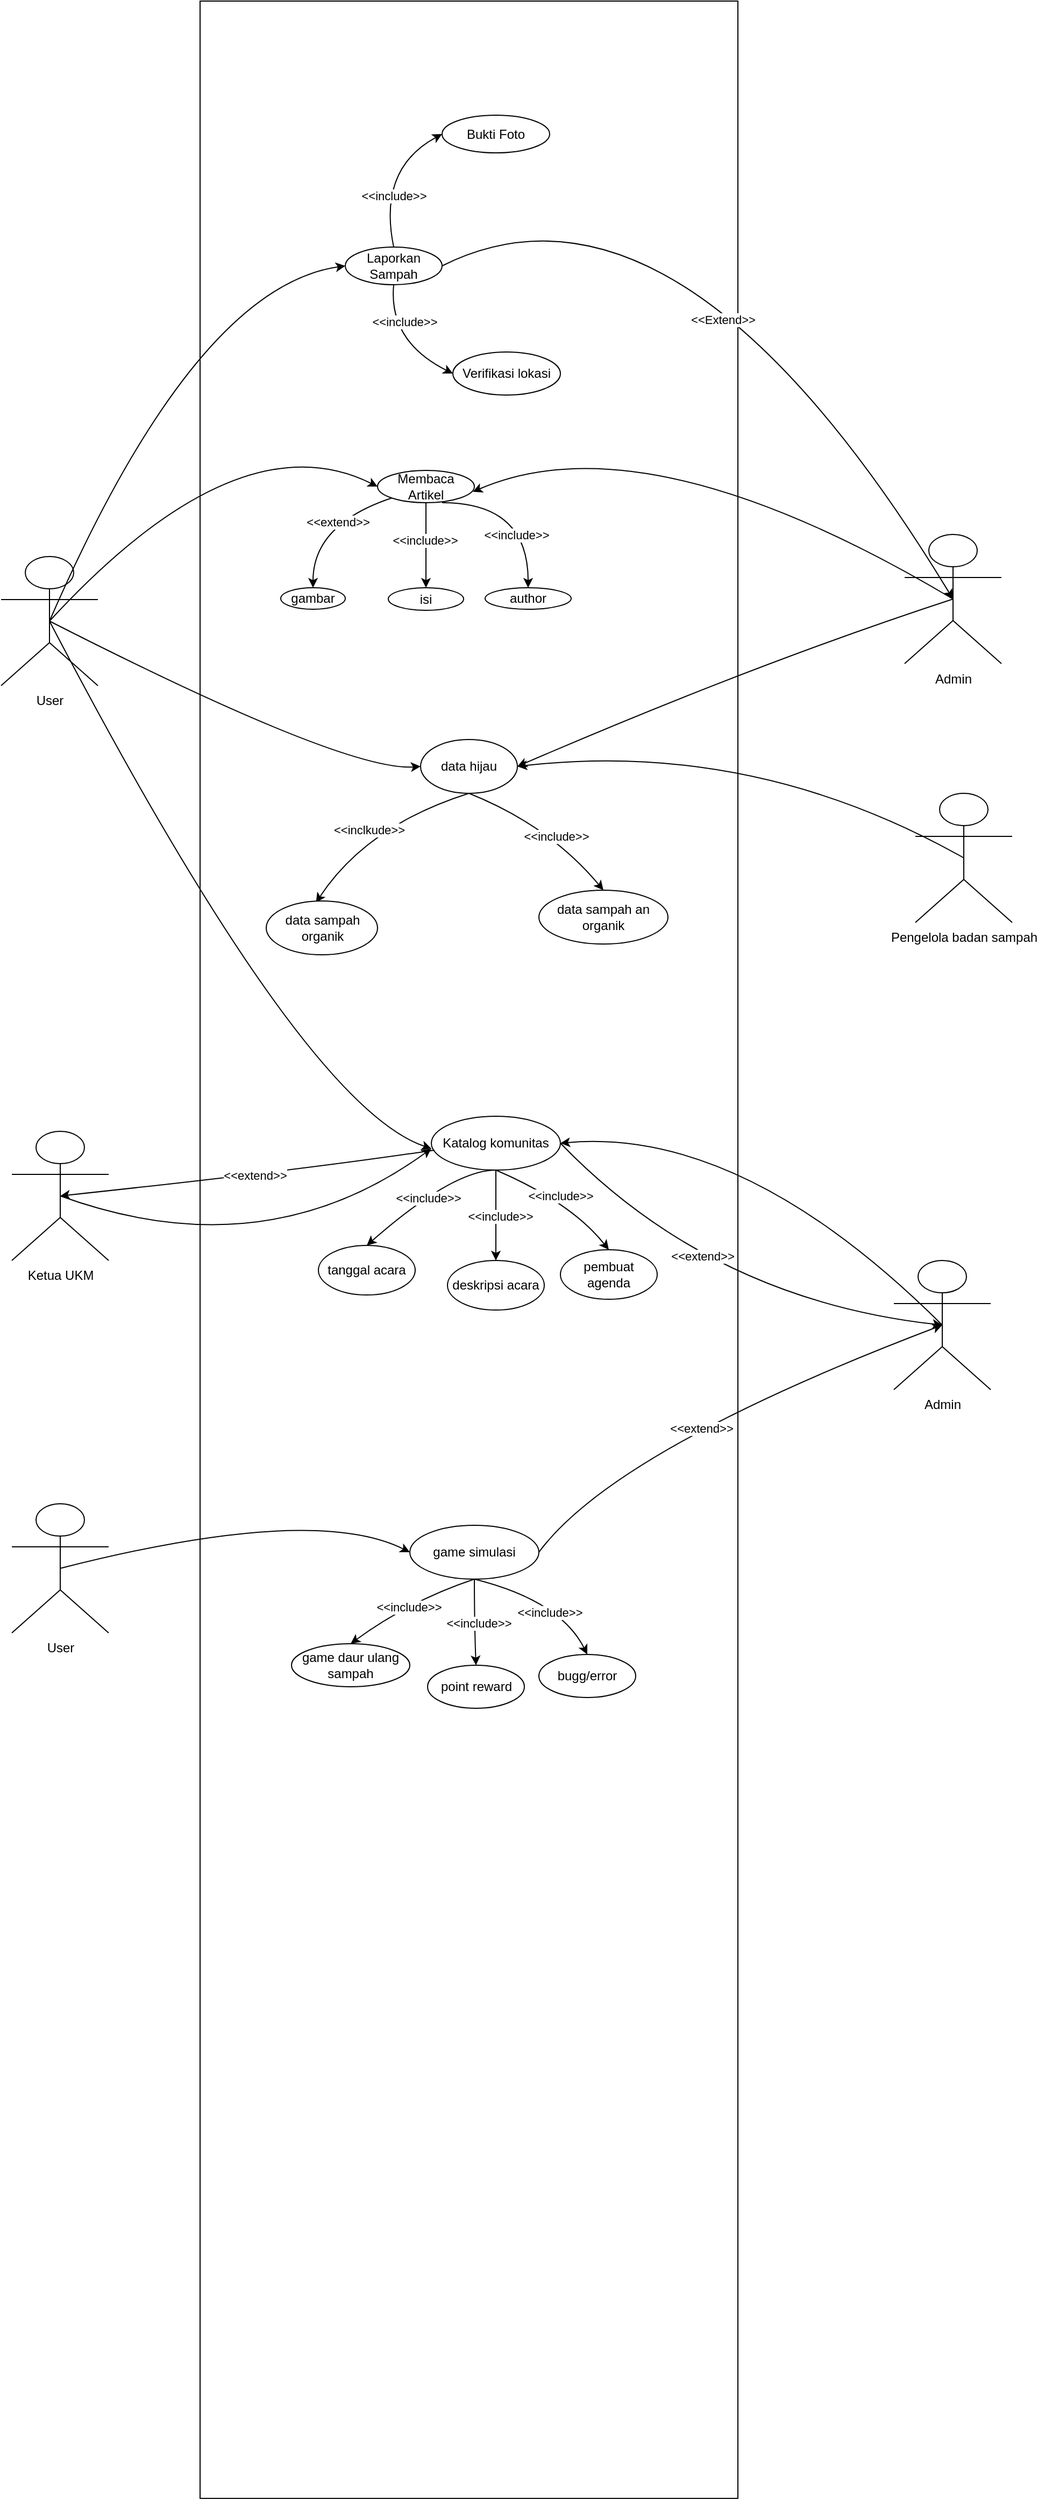 <mxfile version="24.8.3">
  <diagram name="Halaman-1" id="OhTohT2GcI6ubDyXBxHM">
    <mxGraphModel dx="2400" dy="699" grid="1" gridSize="10" guides="1" tooltips="1" connect="1" arrows="1" fold="1" page="1" pageScale="1" pageWidth="827" pageHeight="1169" math="0" shadow="0">
      <root>
        <mxCell id="0" />
        <mxCell id="1" parent="0" />
        <mxCell id="fWE1IzaGamz4oVs6O4jJ-10" value="" style="rounded=0;whiteSpace=wrap;html=1;fillColor=none;" parent="1" vertex="1">
          <mxGeometry x="-625" y="594" width="500" height="2320" as="geometry" />
        </mxCell>
        <mxCell id="fWE1IzaGamz4oVs6O4jJ-11" value="User" style="shape=umlActor;verticalLabelPosition=bottom;verticalAlign=top;html=1;outlineConnect=0;" parent="1" vertex="1">
          <mxGeometry x="-810" y="1110" width="90" height="120" as="geometry" />
        </mxCell>
        <mxCell id="fWE1IzaGamz4oVs6O4jJ-13" value="Laporkan Sampah" style="ellipse;whiteSpace=wrap;html=1;" parent="1" vertex="1">
          <mxGeometry x="-490" y="822.5" width="90" height="35" as="geometry" />
        </mxCell>
        <mxCell id="fWE1IzaGamz4oVs6O4jJ-14" value="Bukti Foto" style="ellipse;whiteSpace=wrap;html=1;" parent="1" vertex="1">
          <mxGeometry x="-400" y="700" width="100" height="35" as="geometry" />
        </mxCell>
        <mxCell id="fWE1IzaGamz4oVs6O4jJ-18" value="Admin" style="shape=umlActor;verticalLabelPosition=bottom;verticalAlign=top;html=1;outlineConnect=0;" parent="1" vertex="1">
          <mxGeometry x="30" y="1089.5" width="90" height="120" as="geometry" />
        </mxCell>
        <mxCell id="Qb-0AWlYgRk_CeKk7BJi-1" value="" style="curved=1;endArrow=classic;html=1;rounded=0;exitX=0.5;exitY=0;exitDx=0;exitDy=0;entryX=0;entryY=0.5;entryDx=0;entryDy=0;" edge="1" parent="1" source="fWE1IzaGamz4oVs6O4jJ-13" target="fWE1IzaGamz4oVs6O4jJ-14">
          <mxGeometry width="50" height="50" relative="1" as="geometry">
            <mxPoint x="-455" y="760" as="sourcePoint" />
            <mxPoint x="-405" y="710" as="targetPoint" />
            <Array as="points">
              <mxPoint x="-460" y="750" />
            </Array>
          </mxGeometry>
        </mxCell>
        <mxCell id="Qb-0AWlYgRk_CeKk7BJi-2" value="&amp;lt;&amp;lt;include&amp;gt;&amp;gt;" style="edgeLabel;html=1;align=center;verticalAlign=middle;resizable=0;points=[];" vertex="1" connectable="0" parent="Qb-0AWlYgRk_CeKk7BJi-1">
          <mxGeometry x="-0.346" y="-9" relative="1" as="geometry">
            <mxPoint as="offset" />
          </mxGeometry>
        </mxCell>
        <mxCell id="Qb-0AWlYgRk_CeKk7BJi-3" value="" style="curved=1;endArrow=classic;html=1;rounded=0;exitX=0.5;exitY=1;exitDx=0;exitDy=0;entryX=0;entryY=0.5;entryDx=0;entryDy=0;" edge="1" parent="1" source="fWE1IzaGamz4oVs6O4jJ-13" target="Qb-0AWlYgRk_CeKk7BJi-4">
          <mxGeometry width="50" height="50" relative="1" as="geometry">
            <mxPoint x="-400" y="1000" as="sourcePoint" />
            <mxPoint x="-350" y="950" as="targetPoint" />
            <Array as="points">
              <mxPoint x="-450" y="910" />
            </Array>
          </mxGeometry>
        </mxCell>
        <mxCell id="Qb-0AWlYgRk_CeKk7BJi-5" value="&amp;lt;&amp;lt;include&amp;gt;&amp;gt;" style="edgeLabel;html=1;align=center;verticalAlign=middle;resizable=0;points=[];" vertex="1" connectable="0" parent="Qb-0AWlYgRk_CeKk7BJi-3">
          <mxGeometry x="-0.45" y="13" relative="1" as="geometry">
            <mxPoint as="offset" />
          </mxGeometry>
        </mxCell>
        <mxCell id="Qb-0AWlYgRk_CeKk7BJi-4" value="Verifikasi lokasi" style="ellipse;whiteSpace=wrap;html=1;" vertex="1" parent="1">
          <mxGeometry x="-390" y="920" width="100" height="40" as="geometry" />
        </mxCell>
        <mxCell id="Qb-0AWlYgRk_CeKk7BJi-7" value="" style="curved=1;endArrow=classic;html=1;rounded=0;exitX=1;exitY=0.5;exitDx=0;exitDy=0;entryX=0.5;entryY=0.5;entryDx=0;entryDy=0;entryPerimeter=0;" edge="1" parent="1" source="fWE1IzaGamz4oVs6O4jJ-13" target="fWE1IzaGamz4oVs6O4jJ-18">
          <mxGeometry width="50" height="50" relative="1" as="geometry">
            <mxPoint x="-30" y="1120" as="sourcePoint" />
            <mxPoint x="20" y="1070" as="targetPoint" />
            <Array as="points">
              <mxPoint x="-180" y="730" />
            </Array>
          </mxGeometry>
        </mxCell>
        <mxCell id="Qb-0AWlYgRk_CeKk7BJi-8" value="&amp;lt;&amp;lt;Extend&amp;gt;&amp;gt;" style="edgeLabel;html=1;align=center;verticalAlign=middle;resizable=0;points=[];" vertex="1" connectable="0" parent="Qb-0AWlYgRk_CeKk7BJi-7">
          <mxGeometry x="0.091" y="-24" relative="1" as="geometry">
            <mxPoint x="-20" y="14" as="offset" />
          </mxGeometry>
        </mxCell>
        <mxCell id="Qb-0AWlYgRk_CeKk7BJi-9" value="" style="curved=1;endArrow=classic;html=1;rounded=0;entryX=0;entryY=0.5;entryDx=0;entryDy=0;exitX=0.5;exitY=0.5;exitDx=0;exitDy=0;exitPerimeter=0;" edge="1" parent="1" source="fWE1IzaGamz4oVs6O4jJ-11" target="Qb-0AWlYgRk_CeKk7BJi-10">
          <mxGeometry width="50" height="50" relative="1" as="geometry">
            <mxPoint x="-160" y="1130" as="sourcePoint" />
            <mxPoint x="-110" y="1080" as="targetPoint" />
            <Array as="points">
              <mxPoint x="-590" y="980" />
            </Array>
          </mxGeometry>
        </mxCell>
        <mxCell id="Qb-0AWlYgRk_CeKk7BJi-14" value="" style="edgeStyle=orthogonalEdgeStyle;rounded=0;orthogonalLoop=1;jettySize=auto;html=1;" edge="1" parent="1" source="Qb-0AWlYgRk_CeKk7BJi-10" target="Qb-0AWlYgRk_CeKk7BJi-13">
          <mxGeometry relative="1" as="geometry" />
        </mxCell>
        <mxCell id="Qb-0AWlYgRk_CeKk7BJi-15" value="&amp;lt;&amp;lt;include&amp;gt;&amp;gt;" style="edgeLabel;html=1;align=center;verticalAlign=middle;resizable=0;points=[];" vertex="1" connectable="0" parent="Qb-0AWlYgRk_CeKk7BJi-14">
          <mxGeometry x="-0.112" y="-1" relative="1" as="geometry">
            <mxPoint as="offset" />
          </mxGeometry>
        </mxCell>
        <mxCell id="Qb-0AWlYgRk_CeKk7BJi-10" value="Membaca Artikel" style="ellipse;whiteSpace=wrap;html=1;" vertex="1" parent="1">
          <mxGeometry x="-460" y="1030" width="90" height="30" as="geometry" />
        </mxCell>
        <mxCell id="Qb-0AWlYgRk_CeKk7BJi-12" value="" style="curved=1;endArrow=classic;html=1;rounded=0;exitX=0.5;exitY=0.5;exitDx=0;exitDy=0;exitPerimeter=0;entryX=0.984;entryY=0.663;entryDx=0;entryDy=0;entryPerimeter=0;" edge="1" parent="1" source="fWE1IzaGamz4oVs6O4jJ-18" target="Qb-0AWlYgRk_CeKk7BJi-10">
          <mxGeometry width="50" height="50" relative="1" as="geometry">
            <mxPoint x="-290" y="840" as="sourcePoint" />
            <mxPoint x="-240" y="790" as="targetPoint" />
            <Array as="points">
              <mxPoint x="-210" y="980" />
            </Array>
          </mxGeometry>
        </mxCell>
        <mxCell id="Qb-0AWlYgRk_CeKk7BJi-13" value="isi" style="ellipse;whiteSpace=wrap;html=1;" vertex="1" parent="1">
          <mxGeometry x="-450" y="1139" width="70" height="21" as="geometry" />
        </mxCell>
        <mxCell id="Qb-0AWlYgRk_CeKk7BJi-16" value="" style="curved=1;endArrow=classic;html=1;rounded=0;exitX=0.667;exitY=1;exitDx=0;exitDy=0;exitPerimeter=0;" edge="1" parent="1" source="Qb-0AWlYgRk_CeKk7BJi-10" target="Qb-0AWlYgRk_CeKk7BJi-17">
          <mxGeometry width="50" height="50" relative="1" as="geometry">
            <mxPoint x="-290" y="1050" as="sourcePoint" />
            <mxPoint x="-240" y="1000" as="targetPoint" />
            <Array as="points">
              <mxPoint x="-320" y="1060" />
            </Array>
          </mxGeometry>
        </mxCell>
        <mxCell id="Qb-0AWlYgRk_CeKk7BJi-18" value="&amp;lt;&amp;lt;include&amp;gt;&amp;gt;" style="edgeLabel;html=1;align=center;verticalAlign=middle;resizable=0;points=[];" vertex="1" connectable="0" parent="Qb-0AWlYgRk_CeKk7BJi-16">
          <mxGeometry x="0.383" y="-11" relative="1" as="geometry">
            <mxPoint as="offset" />
          </mxGeometry>
        </mxCell>
        <mxCell id="Qb-0AWlYgRk_CeKk7BJi-17" value="author" style="ellipse;whiteSpace=wrap;html=1;" vertex="1" parent="1">
          <mxGeometry x="-360" y="1139" width="80" height="20" as="geometry" />
        </mxCell>
        <mxCell id="Qb-0AWlYgRk_CeKk7BJi-19" value="gambar" style="ellipse;whiteSpace=wrap;html=1;" vertex="1" parent="1">
          <mxGeometry x="-550" y="1139" width="60" height="20" as="geometry" />
        </mxCell>
        <mxCell id="Qb-0AWlYgRk_CeKk7BJi-20" value="" style="curved=1;endArrow=classic;html=1;rounded=0;exitX=0;exitY=1;exitDx=0;exitDy=0;entryX=0.5;entryY=0;entryDx=0;entryDy=0;" edge="1" parent="1" source="Qb-0AWlYgRk_CeKk7BJi-10" target="Qb-0AWlYgRk_CeKk7BJi-19">
          <mxGeometry width="50" height="50" relative="1" as="geometry">
            <mxPoint x="-290" y="1050" as="sourcePoint" />
            <mxPoint x="-240" y="1000" as="targetPoint" />
            <Array as="points">
              <mxPoint x="-520" y="1080" />
            </Array>
          </mxGeometry>
        </mxCell>
        <mxCell id="Qb-0AWlYgRk_CeKk7BJi-21" value="&amp;lt;&amp;lt;extend&amp;gt;&amp;gt;" style="edgeLabel;html=1;align=center;verticalAlign=middle;resizable=0;points=[];" vertex="1" connectable="0" parent="Qb-0AWlYgRk_CeKk7BJi-20">
          <mxGeometry x="-0.199" y="5" relative="1" as="geometry">
            <mxPoint as="offset" />
          </mxGeometry>
        </mxCell>
        <mxCell id="Qb-0AWlYgRk_CeKk7BJi-22" value="" style="curved=1;endArrow=classic;html=1;rounded=0;exitX=0.5;exitY=0.5;exitDx=0;exitDy=0;exitPerimeter=0;entryX=0;entryY=0.5;entryDx=0;entryDy=0;" edge="1" parent="1" source="fWE1IzaGamz4oVs6O4jJ-11" target="fWE1IzaGamz4oVs6O4jJ-13">
          <mxGeometry width="50" height="50" relative="1" as="geometry">
            <mxPoint x="-300" y="960" as="sourcePoint" />
            <mxPoint x="-250" y="910" as="targetPoint" />
            <Array as="points">
              <mxPoint x="-630" y="860" />
            </Array>
          </mxGeometry>
        </mxCell>
        <mxCell id="Qb-0AWlYgRk_CeKk7BJi-23" value="data hijau" style="ellipse;whiteSpace=wrap;html=1;" vertex="1" parent="1">
          <mxGeometry x="-420" y="1280" width="90" height="50" as="geometry" />
        </mxCell>
        <mxCell id="Qb-0AWlYgRk_CeKk7BJi-24" value="" style="curved=1;endArrow=classic;html=1;rounded=0;exitX=0.5;exitY=0.5;exitDx=0;exitDy=0;exitPerimeter=0;entryX=0;entryY=0.5;entryDx=0;entryDy=0;" edge="1" parent="1" source="fWE1IzaGamz4oVs6O4jJ-11" target="Qb-0AWlYgRk_CeKk7BJi-23">
          <mxGeometry width="50" height="50" relative="1" as="geometry">
            <mxPoint x="-540" y="1310" as="sourcePoint" />
            <mxPoint x="-490" y="1260" as="targetPoint" />
            <Array as="points">
              <mxPoint x="-490" y="1310" />
            </Array>
          </mxGeometry>
        </mxCell>
        <mxCell id="Qb-0AWlYgRk_CeKk7BJi-25" value="" style="curved=1;endArrow=classic;html=1;rounded=0;exitX=0.5;exitY=0.5;exitDx=0;exitDy=0;exitPerimeter=0;entryX=1;entryY=0.5;entryDx=0;entryDy=0;" edge="1" parent="1" source="fWE1IzaGamz4oVs6O4jJ-18" target="Qb-0AWlYgRk_CeKk7BJi-23">
          <mxGeometry width="50" height="50" relative="1" as="geometry">
            <mxPoint x="-310" y="1247.5" as="sourcePoint" />
            <mxPoint x="15" y="1402.5" as="targetPoint" />
            <Array as="points">
              <mxPoint x="-110" y="1210" />
            </Array>
          </mxGeometry>
        </mxCell>
        <mxCell id="Qb-0AWlYgRk_CeKk7BJi-26" value="" style="curved=1;endArrow=classic;html=1;rounded=0;exitX=0.5;exitY=1;exitDx=0;exitDy=0;entryX=0.447;entryY=0.031;entryDx=0;entryDy=0;entryPerimeter=0;" edge="1" parent="1" source="Qb-0AWlYgRk_CeKk7BJi-23" target="Qb-0AWlYgRk_CeKk7BJi-27">
          <mxGeometry width="50" height="50" relative="1" as="geometry">
            <mxPoint x="-470" y="1430" as="sourcePoint" />
            <mxPoint x="-420" y="1380" as="targetPoint" />
            <Array as="points">
              <mxPoint x="-470" y="1360" />
            </Array>
          </mxGeometry>
        </mxCell>
        <mxCell id="Qb-0AWlYgRk_CeKk7BJi-33" value="&amp;lt;&amp;lt;inclkude&amp;gt;&amp;gt;" style="edgeLabel;html=1;align=center;verticalAlign=middle;resizable=0;points=[];" vertex="1" connectable="0" parent="Qb-0AWlYgRk_CeKk7BJi-26">
          <mxGeometry x="0.1" y="4" relative="1" as="geometry">
            <mxPoint as="offset" />
          </mxGeometry>
        </mxCell>
        <mxCell id="Qb-0AWlYgRk_CeKk7BJi-27" value="data sampah organik" style="ellipse;whiteSpace=wrap;html=1;" vertex="1" parent="1">
          <mxGeometry x="-563.5" y="1430" width="103.5" height="50" as="geometry" />
        </mxCell>
        <mxCell id="Qb-0AWlYgRk_CeKk7BJi-28" value="data sampah an organik" style="ellipse;whiteSpace=wrap;html=1;" vertex="1" parent="1">
          <mxGeometry x="-310" y="1420" width="120" height="50" as="geometry" />
        </mxCell>
        <mxCell id="Qb-0AWlYgRk_CeKk7BJi-29" value="" style="curved=1;endArrow=classic;html=1;rounded=0;exitX=0.5;exitY=1;exitDx=0;exitDy=0;entryX=0.5;entryY=0;entryDx=0;entryDy=0;" edge="1" parent="1" source="Qb-0AWlYgRk_CeKk7BJi-23" target="Qb-0AWlYgRk_CeKk7BJi-28">
          <mxGeometry width="50" height="50" relative="1" as="geometry">
            <mxPoint x="-403" y="1340" as="sourcePoint" />
            <mxPoint x="-498" y="1431" as="targetPoint" />
            <Array as="points">
              <mxPoint x="-300" y="1360" />
            </Array>
          </mxGeometry>
        </mxCell>
        <mxCell id="Qb-0AWlYgRk_CeKk7BJi-32" value="&amp;lt;&amp;lt;include&amp;gt;&amp;gt;" style="edgeLabel;html=1;align=center;verticalAlign=middle;resizable=0;points=[];" vertex="1" connectable="0" parent="Qb-0AWlYgRk_CeKk7BJi-29">
          <mxGeometry x="0.153" y="-2" relative="1" as="geometry">
            <mxPoint as="offset" />
          </mxGeometry>
        </mxCell>
        <mxCell id="Qb-0AWlYgRk_CeKk7BJi-36" value="Pengelola badan sampah" style="shape=umlActor;verticalLabelPosition=bottom;verticalAlign=top;html=1;outlineConnect=0;" vertex="1" parent="1">
          <mxGeometry x="40" y="1330" width="90" height="120" as="geometry" />
        </mxCell>
        <mxCell id="Qb-0AWlYgRk_CeKk7BJi-37" value="" style="curved=1;endArrow=classic;html=1;rounded=0;exitX=0.5;exitY=0.5;exitDx=0;exitDy=0;exitPerimeter=0;entryX=1;entryY=0.5;entryDx=0;entryDy=0;" edge="1" parent="1" source="Qb-0AWlYgRk_CeKk7BJi-36" target="Qb-0AWlYgRk_CeKk7BJi-23">
          <mxGeometry width="50" height="50" relative="1" as="geometry">
            <mxPoint x="85" y="1160" as="sourcePoint" />
            <mxPoint x="-368" y="1325" as="targetPoint" />
            <Array as="points">
              <mxPoint x="-110" y="1280" />
            </Array>
          </mxGeometry>
        </mxCell>
        <mxCell id="Qb-0AWlYgRk_CeKk7BJi-38" value="Katalog komunitas" style="ellipse;whiteSpace=wrap;html=1;" vertex="1" parent="1">
          <mxGeometry x="-410" y="1630" width="120" height="50" as="geometry" />
        </mxCell>
        <mxCell id="Qb-0AWlYgRk_CeKk7BJi-40" value="tanggal acara" style="ellipse;whiteSpace=wrap;html=1;" vertex="1" parent="1">
          <mxGeometry x="-515" y="1750" width="90" height="46" as="geometry" />
        </mxCell>
        <mxCell id="Qb-0AWlYgRk_CeKk7BJi-41" value="" style="curved=1;endArrow=classic;html=1;rounded=0;exitX=0.5;exitY=1;exitDx=0;exitDy=0;entryX=0.5;entryY=0;entryDx=0;entryDy=0;" edge="1" parent="1" source="Qb-0AWlYgRk_CeKk7BJi-38" target="Qb-0AWlYgRk_CeKk7BJi-40">
          <mxGeometry width="50" height="50" relative="1" as="geometry">
            <mxPoint x="-155" y="1798" as="sourcePoint" />
            <mxPoint x="-570" y="1713" as="targetPoint" />
            <Array as="points">
              <mxPoint x="-390" y="1680" />
            </Array>
          </mxGeometry>
        </mxCell>
        <mxCell id="Qb-0AWlYgRk_CeKk7BJi-43" value="&amp;lt;&amp;lt;include&amp;gt;&amp;gt;" style="edgeLabel;html=1;align=center;verticalAlign=middle;resizable=0;points=[];" vertex="1" connectable="0" parent="Qb-0AWlYgRk_CeKk7BJi-41">
          <mxGeometry x="0.027" y="4" relative="1" as="geometry">
            <mxPoint as="offset" />
          </mxGeometry>
        </mxCell>
        <mxCell id="Qb-0AWlYgRk_CeKk7BJi-42" value="deskripsi acara" style="ellipse;whiteSpace=wrap;html=1;" vertex="1" parent="1">
          <mxGeometry x="-395" y="1764" width="90" height="46" as="geometry" />
        </mxCell>
        <mxCell id="Qb-0AWlYgRk_CeKk7BJi-44" value="" style="curved=1;endArrow=classic;html=1;rounded=0;exitX=0.5;exitY=1;exitDx=0;exitDy=0;entryX=0.5;entryY=0;entryDx=0;entryDy=0;" edge="1" parent="1" source="Qb-0AWlYgRk_CeKk7BJi-38" target="Qb-0AWlYgRk_CeKk7BJi-42">
          <mxGeometry width="50" height="50" relative="1" as="geometry">
            <mxPoint x="-360" y="1690" as="sourcePoint" />
            <mxPoint x="-485" y="1750" as="targetPoint" />
            <Array as="points" />
          </mxGeometry>
        </mxCell>
        <mxCell id="Qb-0AWlYgRk_CeKk7BJi-45" value="&amp;lt;&amp;lt;include&amp;gt;&amp;gt;" style="edgeLabel;html=1;align=center;verticalAlign=middle;resizable=0;points=[];" vertex="1" connectable="0" parent="Qb-0AWlYgRk_CeKk7BJi-44">
          <mxGeometry x="0.027" y="4" relative="1" as="geometry">
            <mxPoint as="offset" />
          </mxGeometry>
        </mxCell>
        <mxCell id="Qb-0AWlYgRk_CeKk7BJi-48" value="Ketua UKM" style="shape=umlActor;verticalLabelPosition=bottom;verticalAlign=top;html=1;outlineConnect=0;" vertex="1" parent="1">
          <mxGeometry x="-800" y="1644" width="90" height="120" as="geometry" />
        </mxCell>
        <mxCell id="Qb-0AWlYgRk_CeKk7BJi-51" value="" style="curved=1;endArrow=classic;html=1;rounded=0;entryX=0.5;entryY=0.5;entryDx=0;entryDy=0;entryPerimeter=0;exitX=0.024;exitY=0.629;exitDx=0;exitDy=0;exitPerimeter=0;" edge="1" parent="1" source="Qb-0AWlYgRk_CeKk7BJi-38" target="Qb-0AWlYgRk_CeKk7BJi-48">
          <mxGeometry width="50" height="50" relative="1" as="geometry">
            <mxPoint x="-290" y="1850" as="sourcePoint" />
            <mxPoint x="-240" y="1800" as="targetPoint" />
            <Array as="points">
              <mxPoint x="-530" y="1680" />
            </Array>
          </mxGeometry>
        </mxCell>
        <mxCell id="Qb-0AWlYgRk_CeKk7BJi-52" value="&amp;lt;&amp;lt;extend&amp;gt;&amp;gt;" style="edgeLabel;html=1;align=center;verticalAlign=middle;resizable=0;points=[];" vertex="1" connectable="0" parent="Qb-0AWlYgRk_CeKk7BJi-51">
          <mxGeometry x="-0.038" relative="1" as="geometry">
            <mxPoint as="offset" />
          </mxGeometry>
        </mxCell>
        <mxCell id="Qb-0AWlYgRk_CeKk7BJi-54" value="" style="curved=1;endArrow=classic;html=1;rounded=0;exitX=0.5;exitY=0.5;exitDx=0;exitDy=0;exitPerimeter=0;" edge="1" parent="1" source="Qb-0AWlYgRk_CeKk7BJi-48">
          <mxGeometry width="50" height="50" relative="1" as="geometry">
            <mxPoint x="-442" y="1754" as="sourcePoint" />
            <mxPoint x="-410" y="1660" as="targetPoint" />
            <Array as="points">
              <mxPoint x="-565" y="1773" />
            </Array>
          </mxGeometry>
        </mxCell>
        <mxCell id="Qb-0AWlYgRk_CeKk7BJi-57" value="" style="curved=1;endArrow=classic;html=1;rounded=0;exitX=0.5;exitY=0.5;exitDx=0;exitDy=0;exitPerimeter=0;" edge="1" parent="1" source="fWE1IzaGamz4oVs6O4jJ-11">
          <mxGeometry width="50" height="50" relative="1" as="geometry">
            <mxPoint x="-745" y="1714" as="sourcePoint" />
            <mxPoint x="-410" y="1660" as="targetPoint" />
            <Array as="points">
              <mxPoint x="-530" y="1620" />
            </Array>
          </mxGeometry>
        </mxCell>
        <mxCell id="Qb-0AWlYgRk_CeKk7BJi-60" value="Admin" style="shape=umlActor;verticalLabelPosition=bottom;verticalAlign=top;html=1;outlineConnect=0;" vertex="1" parent="1">
          <mxGeometry x="20" y="1764" width="90" height="120" as="geometry" />
        </mxCell>
        <mxCell id="Qb-0AWlYgRk_CeKk7BJi-61" value="" style="curved=1;endArrow=classic;html=1;rounded=0;entryX=1;entryY=0.5;entryDx=0;entryDy=0;exitX=0.5;exitY=0.5;exitDx=0;exitDy=0;exitPerimeter=0;" edge="1" parent="1" source="Qb-0AWlYgRk_CeKk7BJi-60" target="Qb-0AWlYgRk_CeKk7BJi-38">
          <mxGeometry width="50" height="50" relative="1" as="geometry">
            <mxPoint x="-290" y="1796" as="sourcePoint" />
            <mxPoint x="-240" y="1746" as="targetPoint" />
            <Array as="points">
              <mxPoint x="-120" y="1640" />
            </Array>
          </mxGeometry>
        </mxCell>
        <mxCell id="Qb-0AWlYgRk_CeKk7BJi-62" value="" style="curved=1;endArrow=classic;html=1;rounded=0;entryX=0.5;entryY=0.5;entryDx=0;entryDy=0;exitX=1;exitY=0.5;exitDx=0;exitDy=0;entryPerimeter=0;" edge="1" parent="1" source="Qb-0AWlYgRk_CeKk7BJi-38" target="Qb-0AWlYgRk_CeKk7BJi-60">
          <mxGeometry width="50" height="50" relative="1" as="geometry">
            <mxPoint x="75" y="1834" as="sourcePoint" />
            <mxPoint x="-280" y="1665" as="targetPoint" />
            <Array as="points">
              <mxPoint x="-150" y="1800" />
            </Array>
          </mxGeometry>
        </mxCell>
        <mxCell id="Qb-0AWlYgRk_CeKk7BJi-63" value="&amp;lt;&amp;lt;extend&amp;gt;&amp;gt;" style="edgeLabel;html=1;align=center;verticalAlign=middle;resizable=0;points=[];" vertex="1" connectable="0" parent="Qb-0AWlYgRk_CeKk7BJi-62">
          <mxGeometry x="-0.199" y="22" relative="1" as="geometry">
            <mxPoint as="offset" />
          </mxGeometry>
        </mxCell>
        <mxCell id="Qb-0AWlYgRk_CeKk7BJi-64" value="User" style="shape=umlActor;verticalLabelPosition=bottom;verticalAlign=top;html=1;outlineConnect=0;" vertex="1" parent="1">
          <mxGeometry x="-800" y="1990" width="90" height="120" as="geometry" />
        </mxCell>
        <mxCell id="Qb-0AWlYgRk_CeKk7BJi-65" value="game simulasi" style="ellipse;whiteSpace=wrap;html=1;" vertex="1" parent="1">
          <mxGeometry x="-430" y="2010" width="120" height="50" as="geometry" />
        </mxCell>
        <mxCell id="Qb-0AWlYgRk_CeKk7BJi-66" value="pembuat agenda" style="ellipse;whiteSpace=wrap;html=1;" vertex="1" parent="1">
          <mxGeometry x="-290" y="1754" width="90" height="46" as="geometry" />
        </mxCell>
        <mxCell id="Qb-0AWlYgRk_CeKk7BJi-67" value="" style="curved=1;endArrow=classic;html=1;rounded=0;exitX=0.5;exitY=1;exitDx=0;exitDy=0;entryX=0.5;entryY=0;entryDx=0;entryDy=0;" edge="1" parent="1" source="Qb-0AWlYgRk_CeKk7BJi-38" target="Qb-0AWlYgRk_CeKk7BJi-66">
          <mxGeometry width="50" height="50" relative="1" as="geometry">
            <mxPoint x="-340" y="1690" as="sourcePoint" />
            <mxPoint x="-340" y="1774" as="targetPoint" />
            <Array as="points">
              <mxPoint x="-280" y="1710" />
            </Array>
          </mxGeometry>
        </mxCell>
        <mxCell id="Qb-0AWlYgRk_CeKk7BJi-68" value="&amp;lt;&amp;lt;include&amp;gt;&amp;gt;" style="edgeLabel;html=1;align=center;verticalAlign=middle;resizable=0;points=[];" vertex="1" connectable="0" parent="Qb-0AWlYgRk_CeKk7BJi-67">
          <mxGeometry x="0.027" y="4" relative="1" as="geometry">
            <mxPoint x="-4" y="1" as="offset" />
          </mxGeometry>
        </mxCell>
        <mxCell id="Qb-0AWlYgRk_CeKk7BJi-69" value="game daur ulang sampah" style="ellipse;whiteSpace=wrap;html=1;" vertex="1" parent="1">
          <mxGeometry x="-540" y="2120" width="110" height="40" as="geometry" />
        </mxCell>
        <mxCell id="Qb-0AWlYgRk_CeKk7BJi-70" value="bugg/error" style="ellipse;whiteSpace=wrap;html=1;" vertex="1" parent="1">
          <mxGeometry x="-310" y="2130" width="90" height="40" as="geometry" />
        </mxCell>
        <mxCell id="Qb-0AWlYgRk_CeKk7BJi-71" value="point reward" style="ellipse;whiteSpace=wrap;html=1;" vertex="1" parent="1">
          <mxGeometry x="-413.5" y="2140" width="90" height="40" as="geometry" />
        </mxCell>
        <mxCell id="Qb-0AWlYgRk_CeKk7BJi-74" value="" style="curved=1;endArrow=classic;html=1;rounded=0;exitX=0.5;exitY=1;exitDx=0;exitDy=0;entryX=0.5;entryY=0;entryDx=0;entryDy=0;" edge="1" parent="1" source="Qb-0AWlYgRk_CeKk7BJi-65" target="Qb-0AWlYgRk_CeKk7BJi-69">
          <mxGeometry width="50" height="50" relative="1" as="geometry">
            <mxPoint x="-385" y="2010" as="sourcePoint" />
            <mxPoint x="-505" y="2080" as="targetPoint" />
            <Array as="points">
              <mxPoint x="-430" y="2080" />
            </Array>
          </mxGeometry>
        </mxCell>
        <mxCell id="Qb-0AWlYgRk_CeKk7BJi-75" value="&amp;lt;&amp;lt;include&amp;gt;&amp;gt;" style="edgeLabel;html=1;align=center;verticalAlign=middle;resizable=0;points=[];" vertex="1" connectable="0" parent="Qb-0AWlYgRk_CeKk7BJi-74">
          <mxGeometry x="0.027" y="4" relative="1" as="geometry">
            <mxPoint as="offset" />
          </mxGeometry>
        </mxCell>
        <mxCell id="Qb-0AWlYgRk_CeKk7BJi-76" value="" style="curved=1;endArrow=classic;html=1;rounded=0;exitX=0.5;exitY=1;exitDx=0;exitDy=0;entryX=0.5;entryY=0;entryDx=0;entryDy=0;" edge="1" parent="1" source="Qb-0AWlYgRk_CeKk7BJi-65" target="Qb-0AWlYgRk_CeKk7BJi-71">
          <mxGeometry width="50" height="50" relative="1" as="geometry">
            <mxPoint x="-343" y="2080" as="sourcePoint" />
            <mxPoint x="-475" y="2130" as="targetPoint" />
            <Array as="points">
              <mxPoint x="-370" y="2100" />
            </Array>
          </mxGeometry>
        </mxCell>
        <mxCell id="Qb-0AWlYgRk_CeKk7BJi-77" value="&amp;lt;&amp;lt;include&amp;gt;&amp;gt;" style="edgeLabel;html=1;align=center;verticalAlign=middle;resizable=0;points=[];" vertex="1" connectable="0" parent="Qb-0AWlYgRk_CeKk7BJi-76">
          <mxGeometry x="0.027" y="4" relative="1" as="geometry">
            <mxPoint as="offset" />
          </mxGeometry>
        </mxCell>
        <mxCell id="Qb-0AWlYgRk_CeKk7BJi-78" value="" style="curved=1;endArrow=classic;html=1;rounded=0;exitX=0.5;exitY=1;exitDx=0;exitDy=0;entryX=0.5;entryY=0;entryDx=0;entryDy=0;" edge="1" parent="1" source="Qb-0AWlYgRk_CeKk7BJi-65" target="Qb-0AWlYgRk_CeKk7BJi-70">
          <mxGeometry width="50" height="50" relative="1" as="geometry">
            <mxPoint x="-343" y="2080" as="sourcePoint" />
            <mxPoint x="-358" y="2150" as="targetPoint" />
            <Array as="points">
              <mxPoint x="-290" y="2080" />
            </Array>
          </mxGeometry>
        </mxCell>
        <mxCell id="Qb-0AWlYgRk_CeKk7BJi-79" value="&amp;lt;&amp;lt;include&amp;gt;&amp;gt;" style="edgeLabel;html=1;align=center;verticalAlign=middle;resizable=0;points=[];" vertex="1" connectable="0" parent="Qb-0AWlYgRk_CeKk7BJi-78">
          <mxGeometry x="0.027" y="4" relative="1" as="geometry">
            <mxPoint y="17" as="offset" />
          </mxGeometry>
        </mxCell>
        <mxCell id="Qb-0AWlYgRk_CeKk7BJi-81" value="" style="curved=1;endArrow=classic;html=1;rounded=0;exitX=0.5;exitY=0.5;exitDx=0;exitDy=0;exitPerimeter=0;entryX=0;entryY=0.5;entryDx=0;entryDy=0;" edge="1" parent="1" source="Qb-0AWlYgRk_CeKk7BJi-64" target="Qb-0AWlYgRk_CeKk7BJi-65">
          <mxGeometry width="50" height="50" relative="1" as="geometry">
            <mxPoint x="-290" y="1940" as="sourcePoint" />
            <mxPoint x="-240" y="1890" as="targetPoint" />
            <Array as="points">
              <mxPoint x="-520" y="1990" />
            </Array>
          </mxGeometry>
        </mxCell>
        <mxCell id="Qb-0AWlYgRk_CeKk7BJi-83" value="" style="curved=1;endArrow=classic;html=1;rounded=0;exitX=1;exitY=0.5;exitDx=0;exitDy=0;entryX=0.5;entryY=0.5;entryDx=0;entryDy=0;entryPerimeter=0;" edge="1" parent="1" source="Qb-0AWlYgRk_CeKk7BJi-65" target="Qb-0AWlYgRk_CeKk7BJi-60">
          <mxGeometry width="50" height="50" relative="1" as="geometry">
            <mxPoint x="-290" y="1940" as="sourcePoint" />
            <mxPoint x="-240" y="1890" as="targetPoint" />
            <Array as="points">
              <mxPoint x="-240" y="1940" />
            </Array>
          </mxGeometry>
        </mxCell>
        <mxCell id="Qb-0AWlYgRk_CeKk7BJi-84" value="&amp;lt;&amp;lt;extend&amp;gt;&amp;gt;" style="edgeLabel;html=1;align=center;verticalAlign=middle;resizable=0;points=[];" vertex="1" connectable="0" parent="Qb-0AWlYgRk_CeKk7BJi-83">
          <mxGeometry x="0.026" y="-11" relative="1" as="geometry">
            <mxPoint x="-26" y="9" as="offset" />
          </mxGeometry>
        </mxCell>
      </root>
    </mxGraphModel>
  </diagram>
</mxfile>
